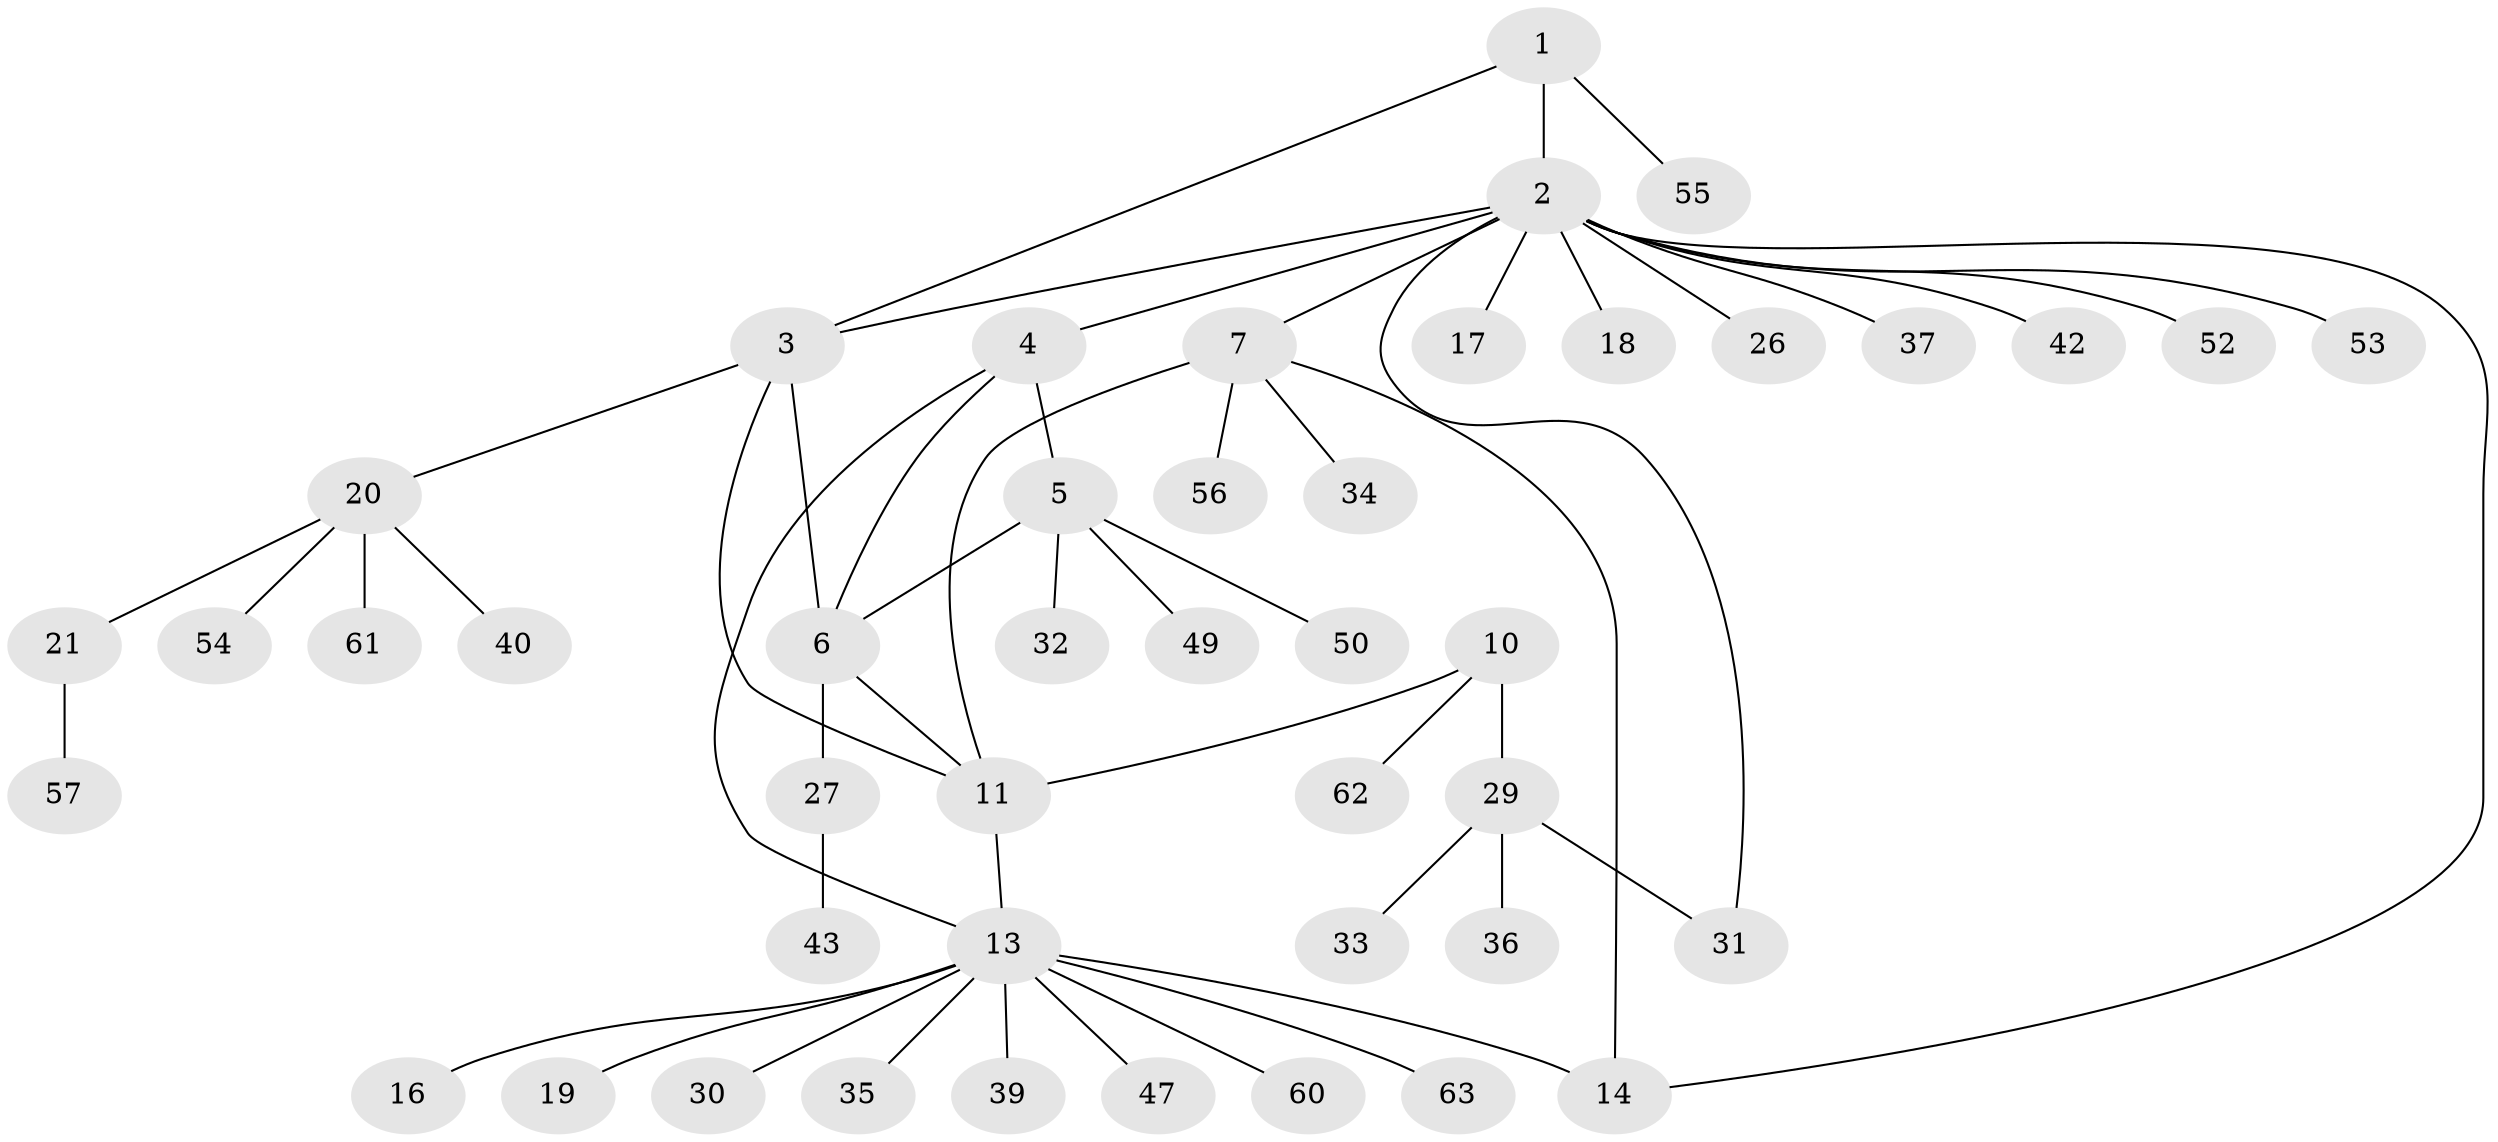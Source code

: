 // original degree distribution, {4: 0.0625, 5: 0.078125, 6: 0.046875, 3: 0.0625, 11: 0.015625, 13: 0.015625, 2: 0.140625, 1: 0.578125}
// Generated by graph-tools (version 1.1) at 2025/11/02/27/25 16:11:29]
// undirected, 45 vertices, 53 edges
graph export_dot {
graph [start="1"]
  node [color=gray90,style=filled];
  1 [super="+28"];
  2 [super="+9"];
  3 [super="+38"];
  4;
  5 [super="+41"];
  6 [super="+25"];
  7 [super="+8"];
  10 [super="+22"];
  11 [super="+12"];
  13 [super="+24"];
  14 [super="+15"];
  16 [super="+23"];
  17;
  18;
  19 [super="+64"];
  20 [super="+44"];
  21 [super="+58"];
  26;
  27 [super="+45"];
  29 [super="+48"];
  30;
  31 [super="+51"];
  32 [super="+46"];
  33;
  34;
  35;
  36;
  37;
  39;
  40;
  42;
  43;
  47;
  49;
  50;
  52;
  53;
  54;
  55 [super="+59"];
  56;
  57;
  60;
  61;
  62;
  63;
  1 -- 2;
  1 -- 3;
  1 -- 55;
  2 -- 3;
  2 -- 4;
  2 -- 37;
  2 -- 7 [weight=2];
  2 -- 42;
  2 -- 17;
  2 -- 18;
  2 -- 52;
  2 -- 53;
  2 -- 26;
  2 -- 31;
  2 -- 14;
  3 -- 6;
  3 -- 20;
  3 -- 11;
  4 -- 5;
  4 -- 6;
  4 -- 13;
  5 -- 6;
  5 -- 32;
  5 -- 50;
  5 -- 49;
  6 -- 27;
  6 -- 11;
  7 -- 34;
  7 -- 56;
  7 -- 11;
  7 -- 14;
  10 -- 11 [weight=2];
  10 -- 62;
  10 -- 29;
  11 -- 13;
  13 -- 14 [weight=2];
  13 -- 16;
  13 -- 19;
  13 -- 30;
  13 -- 35;
  13 -- 39;
  13 -- 47;
  13 -- 60;
  13 -- 63;
  20 -- 21;
  20 -- 40;
  20 -- 54;
  20 -- 61;
  21 -- 57;
  27 -- 43;
  29 -- 31;
  29 -- 33;
  29 -- 36;
}
